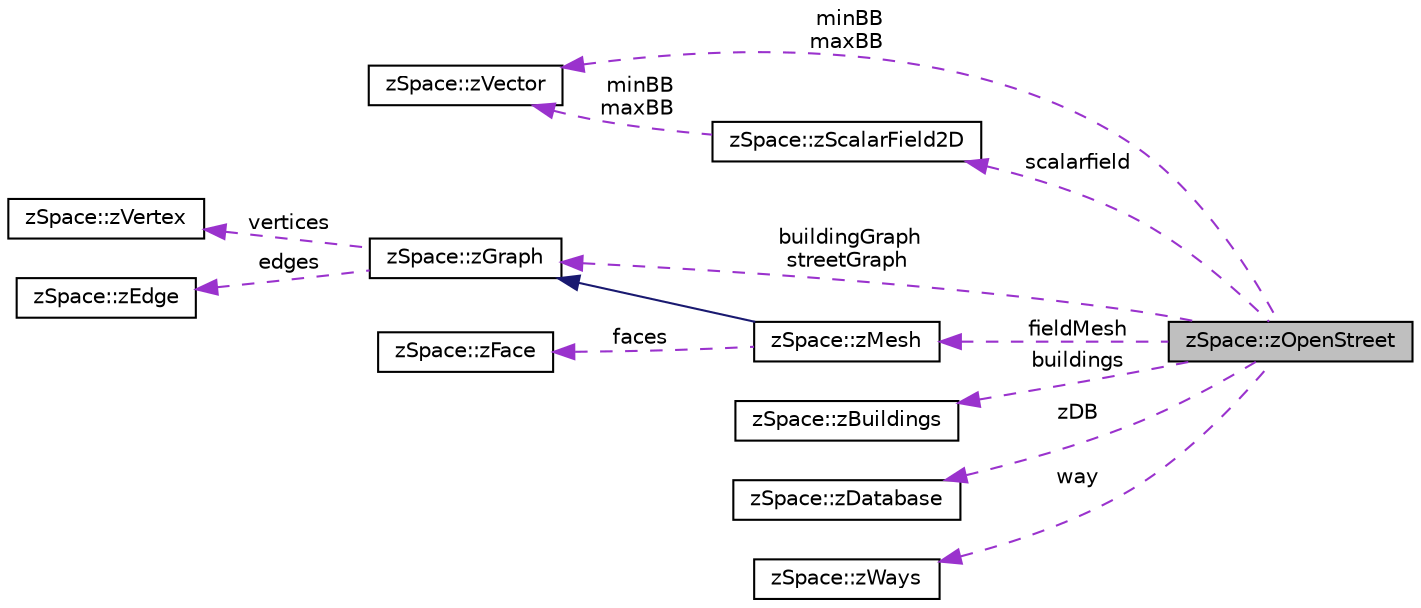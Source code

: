 digraph "zSpace::zOpenStreet"
{
  edge [fontname="Helvetica",fontsize="10",labelfontname="Helvetica",labelfontsize="10"];
  node [fontname="Helvetica",fontsize="10",shape=record];
  rankdir="LR";
  Node1 [label="zSpace::zOpenStreet",height=0.2,width=0.4,color="black", fillcolor="grey75", style="filled", fontcolor="black"];
  Node2 -> Node1 [dir="back",color="darkorchid3",fontsize="10",style="dashed",label=" scalarfield" ,fontname="Helvetica"];
  Node2 [label="zSpace::zScalarField2D",height=0.2,width=0.4,color="black", fillcolor="white", style="filled",URL="$classz_space_1_1z_scalar_field2_d.html",tooltip="A class for 2D scalar field. "];
  Node3 -> Node2 [dir="back",color="darkorchid3",fontsize="10",style="dashed",label=" minBB\nmaxBB" ,fontname="Helvetica"];
  Node3 [label="zSpace::zVector",height=0.2,width=0.4,color="black", fillcolor="white", style="filled",URL="$classz_space_1_1z_vector.html",tooltip="A 3 dimensional vector math class. "];
  Node4 -> Node1 [dir="back",color="darkorchid3",fontsize="10",style="dashed",label=" fieldMesh" ,fontname="Helvetica"];
  Node4 [label="zSpace::zMesh",height=0.2,width=0.4,color="black", fillcolor="white", style="filled",URL="$classz_space_1_1z_mesh.html",tooltip="A half edge mesh class. "];
  Node5 -> Node4 [dir="back",color="midnightblue",fontsize="10",style="solid",fontname="Helvetica"];
  Node5 [label="zSpace::zGraph",height=0.2,width=0.4,color="black", fillcolor="white", style="filled",URL="$classz_space_1_1z_graph.html",tooltip="A half edge graph class. "];
  Node6 -> Node5 [dir="back",color="darkorchid3",fontsize="10",style="dashed",label=" vertices" ,fontname="Helvetica"];
  Node6 [label="zSpace::zVertex",height=0.2,width=0.4,color="black", fillcolor="white", style="filled",URL="$classz_space_1_1z_vertex.html",tooltip="A vertex class to hold vertex information of a half-edge data structure. "];
  Node7 -> Node5 [dir="back",color="darkorchid3",fontsize="10",style="dashed",label=" edges" ,fontname="Helvetica"];
  Node7 [label="zSpace::zEdge",height=0.2,width=0.4,color="black", fillcolor="white", style="filled",URL="$classz_space_1_1z_edge.html",tooltip="An edge class to hold edge information of a half-edge data structure. "];
  Node8 -> Node4 [dir="back",color="darkorchid3",fontsize="10",style="dashed",label=" faces" ,fontname="Helvetica"];
  Node8 [label="zSpace::zFace",height=0.2,width=0.4,color="black", fillcolor="white", style="filled",URL="$classz_space_1_1z_face.html",tooltip="A face class to hold polygonal information of a half-edge data structure. "];
  Node5 -> Node1 [dir="back",color="darkorchid3",fontsize="10",style="dashed",label=" buildingGraph\nstreetGraph" ,fontname="Helvetica"];
  Node3 -> Node1 [dir="back",color="darkorchid3",fontsize="10",style="dashed",label=" minBB\nmaxBB" ,fontname="Helvetica"];
  Node9 -> Node1 [dir="back",color="darkorchid3",fontsize="10",style="dashed",label=" buildings" ,fontname="Helvetica"];
  Node9 [label="zSpace::zBuildings",height=0.2,width=0.4,color="black", fillcolor="white", style="filled",URL="$structz_space_1_1z_buildings.html",tooltip="A struct for storing information of OSM buildings and building graph. "];
  Node10 -> Node1 [dir="back",color="darkorchid3",fontsize="10",style="dashed",label=" zDB" ,fontname="Helvetica"];
  Node10 [label="zSpace::zDatabase",height=0.2,width=0.4,color="black", fillcolor="white", style="filled",URL="$classz_space_1_1z_database.html",tooltip="A database class for accessing a SQL database using SQLite library. "];
  Node11 -> Node1 [dir="back",color="darkorchid3",fontsize="10",style="dashed",label=" way" ,fontname="Helvetica"];
  Node11 [label="zSpace::zWays",height=0.2,width=0.4,color="black", fillcolor="white", style="filled",URL="$structz_space_1_1z_ways.html",tooltip="A struct for storing information of OSM ways and street graph. "];
}
